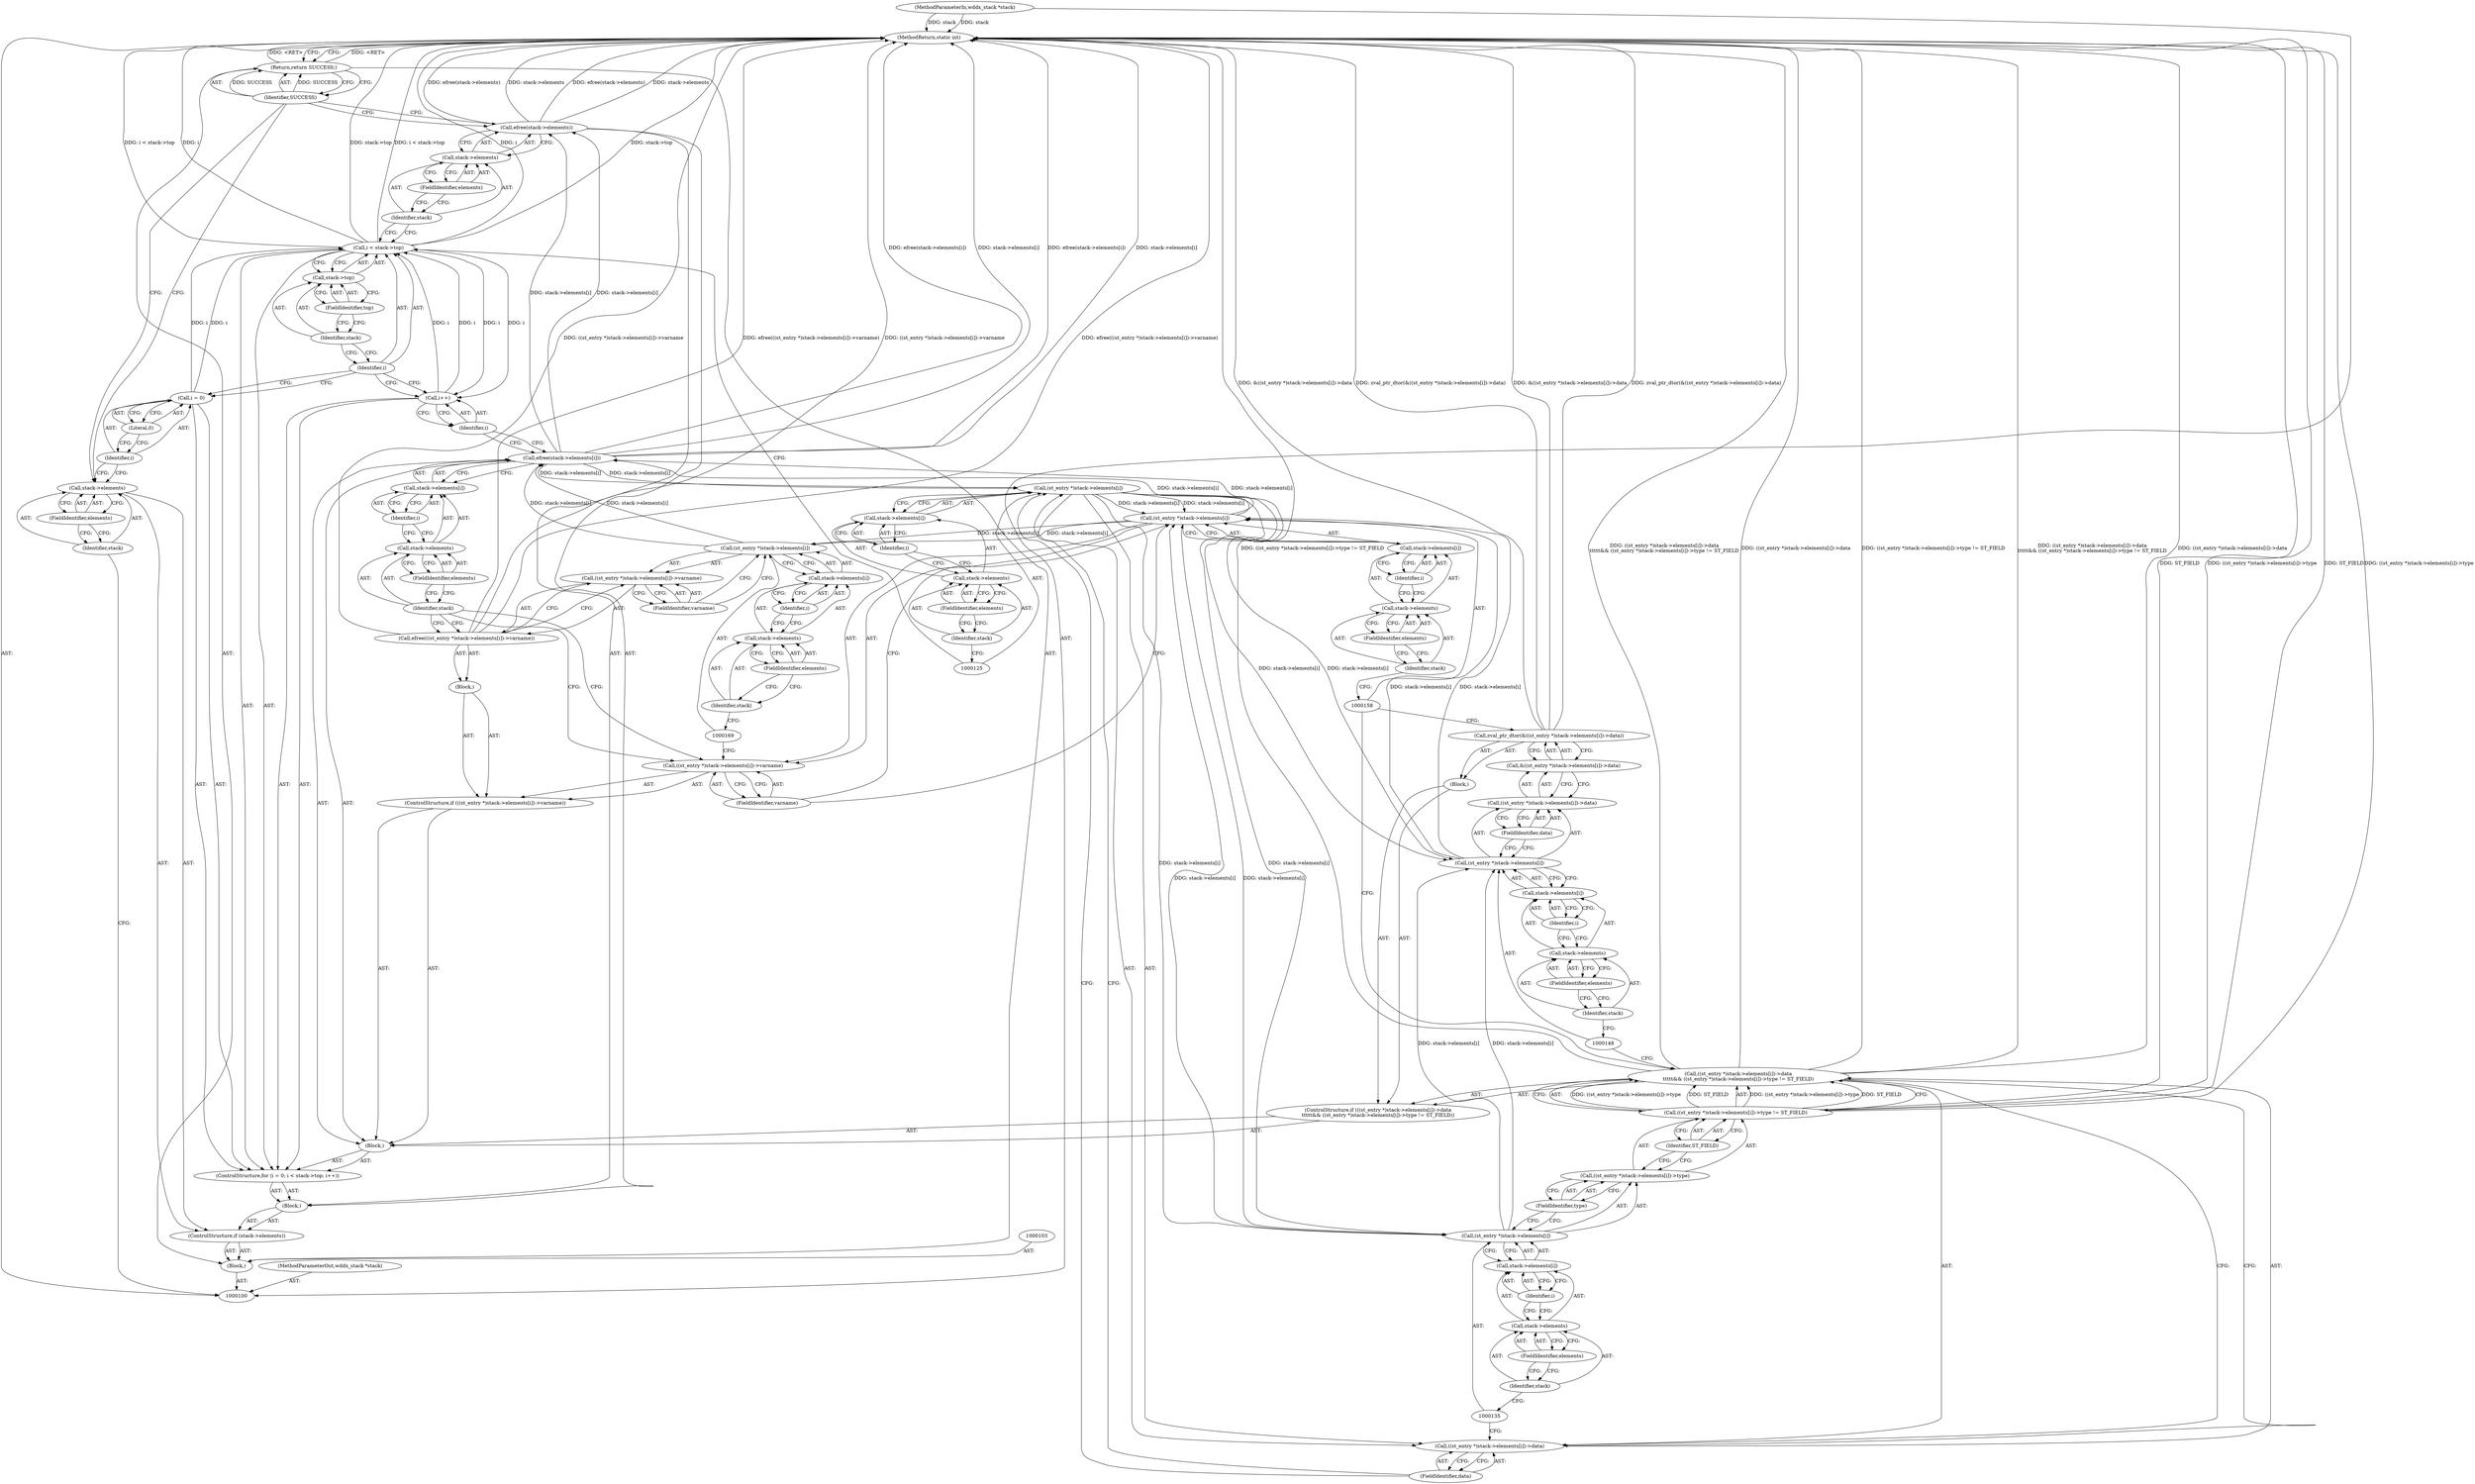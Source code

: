 digraph "0_php-src_b88393f08a558eec14964a55d3c680fe67407712?w=1" {
"1000188" [label="(MethodReturn,static int)"];
"1000101" [label="(MethodParameterIn,wddx_stack *stack)"];
"1000246" [label="(MethodParameterOut,wddx_stack *stack)"];
"1000159" [label="(Call,stack->elements[i])"];
"1000160" [label="(Call,stack->elements)"];
"1000161" [label="(Identifier,stack)"];
"1000162" [label="(FieldIdentifier,elements)"];
"1000163" [label="(Identifier,i)"];
"1000155" [label="(ControlStructure,if (((st_entry *)stack->elements[i])->varname))"];
"1000164" [label="(FieldIdentifier,varname)"];
"1000165" [label="(Block,)"];
"1000156" [label="(Call,((st_entry *)stack->elements[i])->varname)"];
"1000157" [label="(Call,(st_entry *)stack->elements[i])"];
"1000167" [label="(Call,((st_entry *)stack->elements[i])->varname)"];
"1000168" [label="(Call,(st_entry *)stack->elements[i])"];
"1000170" [label="(Call,stack->elements[i])"];
"1000171" [label="(Call,stack->elements)"];
"1000172" [label="(Identifier,stack)"];
"1000173" [label="(FieldIdentifier,elements)"];
"1000174" [label="(Identifier,i)"];
"1000166" [label="(Call,efree(((st_entry *)stack->elements[i])->varname))"];
"1000175" [label="(FieldIdentifier,varname)"];
"1000180" [label="(FieldIdentifier,elements)"];
"1000181" [label="(Identifier,i)"];
"1000176" [label="(Call,efree(stack->elements[i]))"];
"1000177" [label="(Call,stack->elements[i])"];
"1000178" [label="(Call,stack->elements)"];
"1000179" [label="(Identifier,stack)"];
"1000185" [label="(FieldIdentifier,elements)"];
"1000182" [label="(Call,efree(stack->elements))"];
"1000183" [label="(Call,stack->elements)"];
"1000184" [label="(Identifier,stack)"];
"1000186" [label="(Return,return SUCCESS;)"];
"1000187" [label="(Identifier,SUCCESS)"];
"1000102" [label="(Block,)"];
"1000107" [label="(FieldIdentifier,elements)"];
"1000104" [label="(ControlStructure,if (stack->elements))"];
"1000108" [label="(Block,)"];
"1000105" [label="(Call,stack->elements)"];
"1000106" [label="(Identifier,stack)"];
"1000112" [label="(Literal,0)"];
"1000113" [label="(Call,i < stack->top)"];
"1000114" [label="(Identifier,i)"];
"1000115" [label="(Call,stack->top)"];
"1000116" [label="(Identifier,stack)"];
"1000117" [label="(FieldIdentifier,top)"];
"1000109" [label="(ControlStructure,for (i = 0; i < stack->top; i++))"];
"1000118" [label="(Call,i++)"];
"1000119" [label="(Identifier,i)"];
"1000120" [label="(Block,)"];
"1000110" [label="(Call,i = 0)"];
"1000111" [label="(Identifier,i)"];
"1000126" [label="(Call,stack->elements[i])"];
"1000127" [label="(Call,stack->elements)"];
"1000128" [label="(Identifier,stack)"];
"1000129" [label="(FieldIdentifier,elements)"];
"1000121" [label="(ControlStructure,if (((st_entry *)stack->elements[i])->data\n\t\t\t\t\t&& ((st_entry *)stack->elements[i])->type != ST_FIELD))"];
"1000130" [label="(Identifier,i)"];
"1000131" [label="(FieldIdentifier,data)"];
"1000122" [label="(Call,((st_entry *)stack->elements[i])->data\n\t\t\t\t\t&& ((st_entry *)stack->elements[i])->type != ST_FIELD)"];
"1000123" [label="(Call,((st_entry *)stack->elements[i])->data)"];
"1000124" [label="(Call,(st_entry *)stack->elements[i])"];
"1000136" [label="(Call,stack->elements[i])"];
"1000137" [label="(Call,stack->elements)"];
"1000138" [label="(Identifier,stack)"];
"1000139" [label="(FieldIdentifier,elements)"];
"1000140" [label="(Identifier,i)"];
"1000141" [label="(FieldIdentifier,type)"];
"1000142" [label="(Identifier,ST_FIELD)"];
"1000143" [label="(Block,)"];
"1000132" [label="(Call,((st_entry *)stack->elements[i])->type != ST_FIELD)"];
"1000133" [label="(Call,((st_entry *)stack->elements[i])->type)"];
"1000134" [label="(Call,(st_entry *)stack->elements[i])"];
"1000145" [label="(Call,&((st_entry *)stack->elements[i])->data)"];
"1000146" [label="(Call,((st_entry *)stack->elements[i])->data)"];
"1000147" [label="(Call,(st_entry *)stack->elements[i])"];
"1000149" [label="(Call,stack->elements[i])"];
"1000150" [label="(Call,stack->elements)"];
"1000151" [label="(Identifier,stack)"];
"1000152" [label="(FieldIdentifier,elements)"];
"1000153" [label="(Identifier,i)"];
"1000144" [label="(Call,zval_ptr_dtor(&((st_entry *)stack->elements[i])->data))"];
"1000154" [label="(FieldIdentifier,data)"];
"1000188" -> "1000100"  [label="AST: "];
"1000188" -> "1000186"  [label="CFG: "];
"1000182" -> "1000188"  [label="DDG: efree(stack->elements)"];
"1000182" -> "1000188"  [label="DDG: stack->elements"];
"1000132" -> "1000188"  [label="DDG: ST_FIELD"];
"1000132" -> "1000188"  [label="DDG: ((st_entry *)stack->elements[i])->type"];
"1000113" -> "1000188"  [label="DDG: i"];
"1000113" -> "1000188"  [label="DDG: stack->top"];
"1000113" -> "1000188"  [label="DDG: i < stack->top"];
"1000166" -> "1000188"  [label="DDG: efree(((st_entry *)stack->elements[i])->varname)"];
"1000166" -> "1000188"  [label="DDG: ((st_entry *)stack->elements[i])->varname"];
"1000176" -> "1000188"  [label="DDG: efree(stack->elements[i])"];
"1000176" -> "1000188"  [label="DDG: stack->elements[i]"];
"1000122" -> "1000188"  [label="DDG: ((st_entry *)stack->elements[i])->data"];
"1000122" -> "1000188"  [label="DDG: ((st_entry *)stack->elements[i])->type != ST_FIELD"];
"1000122" -> "1000188"  [label="DDG: ((st_entry *)stack->elements[i])->data\n\t\t\t\t\t&& ((st_entry *)stack->elements[i])->type != ST_FIELD"];
"1000144" -> "1000188"  [label="DDG: zval_ptr_dtor(&((st_entry *)stack->elements[i])->data)"];
"1000144" -> "1000188"  [label="DDG: &((st_entry *)stack->elements[i])->data"];
"1000101" -> "1000188"  [label="DDG: stack"];
"1000186" -> "1000188"  [label="DDG: <RET>"];
"1000101" -> "1000100"  [label="AST: "];
"1000101" -> "1000188"  [label="DDG: stack"];
"1000246" -> "1000100"  [label="AST: "];
"1000159" -> "1000157"  [label="AST: "];
"1000159" -> "1000163"  [label="CFG: "];
"1000160" -> "1000159"  [label="AST: "];
"1000163" -> "1000159"  [label="AST: "];
"1000157" -> "1000159"  [label="CFG: "];
"1000160" -> "1000159"  [label="AST: "];
"1000160" -> "1000162"  [label="CFG: "];
"1000161" -> "1000160"  [label="AST: "];
"1000162" -> "1000160"  [label="AST: "];
"1000163" -> "1000160"  [label="CFG: "];
"1000161" -> "1000160"  [label="AST: "];
"1000161" -> "1000158"  [label="CFG: "];
"1000162" -> "1000161"  [label="CFG: "];
"1000162" -> "1000160"  [label="AST: "];
"1000162" -> "1000161"  [label="CFG: "];
"1000160" -> "1000162"  [label="CFG: "];
"1000163" -> "1000159"  [label="AST: "];
"1000163" -> "1000160"  [label="CFG: "];
"1000159" -> "1000163"  [label="CFG: "];
"1000155" -> "1000120"  [label="AST: "];
"1000156" -> "1000155"  [label="AST: "];
"1000165" -> "1000155"  [label="AST: "];
"1000164" -> "1000156"  [label="AST: "];
"1000164" -> "1000157"  [label="CFG: "];
"1000156" -> "1000164"  [label="CFG: "];
"1000165" -> "1000155"  [label="AST: "];
"1000166" -> "1000165"  [label="AST: "];
"1000156" -> "1000155"  [label="AST: "];
"1000156" -> "1000164"  [label="CFG: "];
"1000157" -> "1000156"  [label="AST: "];
"1000164" -> "1000156"  [label="AST: "];
"1000169" -> "1000156"  [label="CFG: "];
"1000179" -> "1000156"  [label="CFG: "];
"1000157" -> "1000156"  [label="AST: "];
"1000157" -> "1000159"  [label="CFG: "];
"1000158" -> "1000157"  [label="AST: "];
"1000159" -> "1000157"  [label="AST: "];
"1000164" -> "1000157"  [label="CFG: "];
"1000124" -> "1000157"  [label="DDG: stack->elements[i]"];
"1000147" -> "1000157"  [label="DDG: stack->elements[i]"];
"1000134" -> "1000157"  [label="DDG: stack->elements[i]"];
"1000157" -> "1000168"  [label="DDG: stack->elements[i]"];
"1000157" -> "1000176"  [label="DDG: stack->elements[i]"];
"1000167" -> "1000166"  [label="AST: "];
"1000167" -> "1000175"  [label="CFG: "];
"1000168" -> "1000167"  [label="AST: "];
"1000175" -> "1000167"  [label="AST: "];
"1000166" -> "1000167"  [label="CFG: "];
"1000168" -> "1000167"  [label="AST: "];
"1000168" -> "1000170"  [label="CFG: "];
"1000169" -> "1000168"  [label="AST: "];
"1000170" -> "1000168"  [label="AST: "];
"1000175" -> "1000168"  [label="CFG: "];
"1000157" -> "1000168"  [label="DDG: stack->elements[i]"];
"1000168" -> "1000176"  [label="DDG: stack->elements[i]"];
"1000170" -> "1000168"  [label="AST: "];
"1000170" -> "1000174"  [label="CFG: "];
"1000171" -> "1000170"  [label="AST: "];
"1000174" -> "1000170"  [label="AST: "];
"1000168" -> "1000170"  [label="CFG: "];
"1000171" -> "1000170"  [label="AST: "];
"1000171" -> "1000173"  [label="CFG: "];
"1000172" -> "1000171"  [label="AST: "];
"1000173" -> "1000171"  [label="AST: "];
"1000174" -> "1000171"  [label="CFG: "];
"1000172" -> "1000171"  [label="AST: "];
"1000172" -> "1000169"  [label="CFG: "];
"1000173" -> "1000172"  [label="CFG: "];
"1000173" -> "1000171"  [label="AST: "];
"1000173" -> "1000172"  [label="CFG: "];
"1000171" -> "1000173"  [label="CFG: "];
"1000174" -> "1000170"  [label="AST: "];
"1000174" -> "1000171"  [label="CFG: "];
"1000170" -> "1000174"  [label="CFG: "];
"1000166" -> "1000165"  [label="AST: "];
"1000166" -> "1000167"  [label="CFG: "];
"1000167" -> "1000166"  [label="AST: "];
"1000179" -> "1000166"  [label="CFG: "];
"1000166" -> "1000188"  [label="DDG: efree(((st_entry *)stack->elements[i])->varname)"];
"1000166" -> "1000188"  [label="DDG: ((st_entry *)stack->elements[i])->varname"];
"1000175" -> "1000167"  [label="AST: "];
"1000175" -> "1000168"  [label="CFG: "];
"1000167" -> "1000175"  [label="CFG: "];
"1000180" -> "1000178"  [label="AST: "];
"1000180" -> "1000179"  [label="CFG: "];
"1000178" -> "1000180"  [label="CFG: "];
"1000181" -> "1000177"  [label="AST: "];
"1000181" -> "1000178"  [label="CFG: "];
"1000177" -> "1000181"  [label="CFG: "];
"1000176" -> "1000120"  [label="AST: "];
"1000176" -> "1000177"  [label="CFG: "];
"1000177" -> "1000176"  [label="AST: "];
"1000119" -> "1000176"  [label="CFG: "];
"1000176" -> "1000188"  [label="DDG: efree(stack->elements[i])"];
"1000176" -> "1000188"  [label="DDG: stack->elements[i]"];
"1000176" -> "1000124"  [label="DDG: stack->elements[i]"];
"1000157" -> "1000176"  [label="DDG: stack->elements[i]"];
"1000168" -> "1000176"  [label="DDG: stack->elements[i]"];
"1000176" -> "1000182"  [label="DDG: stack->elements[i]"];
"1000177" -> "1000176"  [label="AST: "];
"1000177" -> "1000181"  [label="CFG: "];
"1000178" -> "1000177"  [label="AST: "];
"1000181" -> "1000177"  [label="AST: "];
"1000176" -> "1000177"  [label="CFG: "];
"1000178" -> "1000177"  [label="AST: "];
"1000178" -> "1000180"  [label="CFG: "];
"1000179" -> "1000178"  [label="AST: "];
"1000180" -> "1000178"  [label="AST: "];
"1000181" -> "1000178"  [label="CFG: "];
"1000179" -> "1000178"  [label="AST: "];
"1000179" -> "1000166"  [label="CFG: "];
"1000179" -> "1000156"  [label="CFG: "];
"1000180" -> "1000179"  [label="CFG: "];
"1000185" -> "1000183"  [label="AST: "];
"1000185" -> "1000184"  [label="CFG: "];
"1000183" -> "1000185"  [label="CFG: "];
"1000182" -> "1000108"  [label="AST: "];
"1000182" -> "1000183"  [label="CFG: "];
"1000183" -> "1000182"  [label="AST: "];
"1000187" -> "1000182"  [label="CFG: "];
"1000182" -> "1000188"  [label="DDG: efree(stack->elements)"];
"1000182" -> "1000188"  [label="DDG: stack->elements"];
"1000176" -> "1000182"  [label="DDG: stack->elements[i]"];
"1000183" -> "1000182"  [label="AST: "];
"1000183" -> "1000185"  [label="CFG: "];
"1000184" -> "1000183"  [label="AST: "];
"1000185" -> "1000183"  [label="AST: "];
"1000182" -> "1000183"  [label="CFG: "];
"1000184" -> "1000183"  [label="AST: "];
"1000184" -> "1000113"  [label="CFG: "];
"1000185" -> "1000184"  [label="CFG: "];
"1000186" -> "1000102"  [label="AST: "];
"1000186" -> "1000187"  [label="CFG: "];
"1000187" -> "1000186"  [label="AST: "];
"1000188" -> "1000186"  [label="CFG: "];
"1000186" -> "1000188"  [label="DDG: <RET>"];
"1000187" -> "1000186"  [label="DDG: SUCCESS"];
"1000187" -> "1000186"  [label="AST: "];
"1000187" -> "1000182"  [label="CFG: "];
"1000187" -> "1000105"  [label="CFG: "];
"1000186" -> "1000187"  [label="CFG: "];
"1000187" -> "1000186"  [label="DDG: SUCCESS"];
"1000102" -> "1000100"  [label="AST: "];
"1000103" -> "1000102"  [label="AST: "];
"1000104" -> "1000102"  [label="AST: "];
"1000186" -> "1000102"  [label="AST: "];
"1000107" -> "1000105"  [label="AST: "];
"1000107" -> "1000106"  [label="CFG: "];
"1000105" -> "1000107"  [label="CFG: "];
"1000104" -> "1000102"  [label="AST: "];
"1000105" -> "1000104"  [label="AST: "];
"1000108" -> "1000104"  [label="AST: "];
"1000108" -> "1000104"  [label="AST: "];
"1000109" -> "1000108"  [label="AST: "];
"1000182" -> "1000108"  [label="AST: "];
"1000105" -> "1000104"  [label="AST: "];
"1000105" -> "1000107"  [label="CFG: "];
"1000106" -> "1000105"  [label="AST: "];
"1000107" -> "1000105"  [label="AST: "];
"1000111" -> "1000105"  [label="CFG: "];
"1000187" -> "1000105"  [label="CFG: "];
"1000106" -> "1000105"  [label="AST: "];
"1000106" -> "1000100"  [label="CFG: "];
"1000107" -> "1000106"  [label="CFG: "];
"1000112" -> "1000110"  [label="AST: "];
"1000112" -> "1000111"  [label="CFG: "];
"1000110" -> "1000112"  [label="CFG: "];
"1000113" -> "1000109"  [label="AST: "];
"1000113" -> "1000115"  [label="CFG: "];
"1000114" -> "1000113"  [label="AST: "];
"1000115" -> "1000113"  [label="AST: "];
"1000125" -> "1000113"  [label="CFG: "];
"1000184" -> "1000113"  [label="CFG: "];
"1000113" -> "1000188"  [label="DDG: i"];
"1000113" -> "1000188"  [label="DDG: stack->top"];
"1000113" -> "1000188"  [label="DDG: i < stack->top"];
"1000118" -> "1000113"  [label="DDG: i"];
"1000110" -> "1000113"  [label="DDG: i"];
"1000113" -> "1000118"  [label="DDG: i"];
"1000114" -> "1000113"  [label="AST: "];
"1000114" -> "1000110"  [label="CFG: "];
"1000114" -> "1000118"  [label="CFG: "];
"1000116" -> "1000114"  [label="CFG: "];
"1000115" -> "1000113"  [label="AST: "];
"1000115" -> "1000117"  [label="CFG: "];
"1000116" -> "1000115"  [label="AST: "];
"1000117" -> "1000115"  [label="AST: "];
"1000113" -> "1000115"  [label="CFG: "];
"1000116" -> "1000115"  [label="AST: "];
"1000116" -> "1000114"  [label="CFG: "];
"1000117" -> "1000116"  [label="CFG: "];
"1000117" -> "1000115"  [label="AST: "];
"1000117" -> "1000116"  [label="CFG: "];
"1000115" -> "1000117"  [label="CFG: "];
"1000109" -> "1000108"  [label="AST: "];
"1000110" -> "1000109"  [label="AST: "];
"1000113" -> "1000109"  [label="AST: "];
"1000118" -> "1000109"  [label="AST: "];
"1000120" -> "1000109"  [label="AST: "];
"1000118" -> "1000109"  [label="AST: "];
"1000118" -> "1000119"  [label="CFG: "];
"1000119" -> "1000118"  [label="AST: "];
"1000114" -> "1000118"  [label="CFG: "];
"1000118" -> "1000113"  [label="DDG: i"];
"1000113" -> "1000118"  [label="DDG: i"];
"1000119" -> "1000118"  [label="AST: "];
"1000119" -> "1000176"  [label="CFG: "];
"1000118" -> "1000119"  [label="CFG: "];
"1000120" -> "1000109"  [label="AST: "];
"1000121" -> "1000120"  [label="AST: "];
"1000155" -> "1000120"  [label="AST: "];
"1000176" -> "1000120"  [label="AST: "];
"1000110" -> "1000109"  [label="AST: "];
"1000110" -> "1000112"  [label="CFG: "];
"1000111" -> "1000110"  [label="AST: "];
"1000112" -> "1000110"  [label="AST: "];
"1000114" -> "1000110"  [label="CFG: "];
"1000110" -> "1000113"  [label="DDG: i"];
"1000111" -> "1000110"  [label="AST: "];
"1000111" -> "1000105"  [label="CFG: "];
"1000112" -> "1000111"  [label="CFG: "];
"1000126" -> "1000124"  [label="AST: "];
"1000126" -> "1000130"  [label="CFG: "];
"1000127" -> "1000126"  [label="AST: "];
"1000130" -> "1000126"  [label="AST: "];
"1000124" -> "1000126"  [label="CFG: "];
"1000127" -> "1000126"  [label="AST: "];
"1000127" -> "1000129"  [label="CFG: "];
"1000128" -> "1000127"  [label="AST: "];
"1000129" -> "1000127"  [label="AST: "];
"1000130" -> "1000127"  [label="CFG: "];
"1000128" -> "1000127"  [label="AST: "];
"1000128" -> "1000125"  [label="CFG: "];
"1000129" -> "1000128"  [label="CFG: "];
"1000129" -> "1000127"  [label="AST: "];
"1000129" -> "1000128"  [label="CFG: "];
"1000127" -> "1000129"  [label="CFG: "];
"1000121" -> "1000120"  [label="AST: "];
"1000122" -> "1000121"  [label="AST: "];
"1000143" -> "1000121"  [label="AST: "];
"1000130" -> "1000126"  [label="AST: "];
"1000130" -> "1000127"  [label="CFG: "];
"1000126" -> "1000130"  [label="CFG: "];
"1000131" -> "1000123"  [label="AST: "];
"1000131" -> "1000124"  [label="CFG: "];
"1000123" -> "1000131"  [label="CFG: "];
"1000122" -> "1000121"  [label="AST: "];
"1000122" -> "1000123"  [label="CFG: "];
"1000122" -> "1000132"  [label="CFG: "];
"1000123" -> "1000122"  [label="AST: "];
"1000132" -> "1000122"  [label="AST: "];
"1000148" -> "1000122"  [label="CFG: "];
"1000158" -> "1000122"  [label="CFG: "];
"1000122" -> "1000188"  [label="DDG: ((st_entry *)stack->elements[i])->data"];
"1000122" -> "1000188"  [label="DDG: ((st_entry *)stack->elements[i])->type != ST_FIELD"];
"1000122" -> "1000188"  [label="DDG: ((st_entry *)stack->elements[i])->data\n\t\t\t\t\t&& ((st_entry *)stack->elements[i])->type != ST_FIELD"];
"1000132" -> "1000122"  [label="DDG: ((st_entry *)stack->elements[i])->type"];
"1000132" -> "1000122"  [label="DDG: ST_FIELD"];
"1000123" -> "1000122"  [label="AST: "];
"1000123" -> "1000131"  [label="CFG: "];
"1000124" -> "1000123"  [label="AST: "];
"1000131" -> "1000123"  [label="AST: "];
"1000135" -> "1000123"  [label="CFG: "];
"1000122" -> "1000123"  [label="CFG: "];
"1000124" -> "1000123"  [label="AST: "];
"1000124" -> "1000126"  [label="CFG: "];
"1000125" -> "1000124"  [label="AST: "];
"1000126" -> "1000124"  [label="AST: "];
"1000131" -> "1000124"  [label="CFG: "];
"1000176" -> "1000124"  [label="DDG: stack->elements[i]"];
"1000124" -> "1000134"  [label="DDG: stack->elements[i]"];
"1000124" -> "1000147"  [label="DDG: stack->elements[i]"];
"1000124" -> "1000157"  [label="DDG: stack->elements[i]"];
"1000136" -> "1000134"  [label="AST: "];
"1000136" -> "1000140"  [label="CFG: "];
"1000137" -> "1000136"  [label="AST: "];
"1000140" -> "1000136"  [label="AST: "];
"1000134" -> "1000136"  [label="CFG: "];
"1000137" -> "1000136"  [label="AST: "];
"1000137" -> "1000139"  [label="CFG: "];
"1000138" -> "1000137"  [label="AST: "];
"1000139" -> "1000137"  [label="AST: "];
"1000140" -> "1000137"  [label="CFG: "];
"1000138" -> "1000137"  [label="AST: "];
"1000138" -> "1000135"  [label="CFG: "];
"1000139" -> "1000138"  [label="CFG: "];
"1000139" -> "1000137"  [label="AST: "];
"1000139" -> "1000138"  [label="CFG: "];
"1000137" -> "1000139"  [label="CFG: "];
"1000140" -> "1000136"  [label="AST: "];
"1000140" -> "1000137"  [label="CFG: "];
"1000136" -> "1000140"  [label="CFG: "];
"1000141" -> "1000133"  [label="AST: "];
"1000141" -> "1000134"  [label="CFG: "];
"1000133" -> "1000141"  [label="CFG: "];
"1000142" -> "1000132"  [label="AST: "];
"1000142" -> "1000133"  [label="CFG: "];
"1000132" -> "1000142"  [label="CFG: "];
"1000143" -> "1000121"  [label="AST: "];
"1000144" -> "1000143"  [label="AST: "];
"1000132" -> "1000122"  [label="AST: "];
"1000132" -> "1000142"  [label="CFG: "];
"1000133" -> "1000132"  [label="AST: "];
"1000142" -> "1000132"  [label="AST: "];
"1000122" -> "1000132"  [label="CFG: "];
"1000132" -> "1000188"  [label="DDG: ST_FIELD"];
"1000132" -> "1000188"  [label="DDG: ((st_entry *)stack->elements[i])->type"];
"1000132" -> "1000122"  [label="DDG: ((st_entry *)stack->elements[i])->type"];
"1000132" -> "1000122"  [label="DDG: ST_FIELD"];
"1000133" -> "1000132"  [label="AST: "];
"1000133" -> "1000141"  [label="CFG: "];
"1000134" -> "1000133"  [label="AST: "];
"1000141" -> "1000133"  [label="AST: "];
"1000142" -> "1000133"  [label="CFG: "];
"1000134" -> "1000133"  [label="AST: "];
"1000134" -> "1000136"  [label="CFG: "];
"1000135" -> "1000134"  [label="AST: "];
"1000136" -> "1000134"  [label="AST: "];
"1000141" -> "1000134"  [label="CFG: "];
"1000124" -> "1000134"  [label="DDG: stack->elements[i]"];
"1000134" -> "1000147"  [label="DDG: stack->elements[i]"];
"1000134" -> "1000157"  [label="DDG: stack->elements[i]"];
"1000145" -> "1000144"  [label="AST: "];
"1000145" -> "1000146"  [label="CFG: "];
"1000146" -> "1000145"  [label="AST: "];
"1000144" -> "1000145"  [label="CFG: "];
"1000146" -> "1000145"  [label="AST: "];
"1000146" -> "1000154"  [label="CFG: "];
"1000147" -> "1000146"  [label="AST: "];
"1000154" -> "1000146"  [label="AST: "];
"1000145" -> "1000146"  [label="CFG: "];
"1000147" -> "1000146"  [label="AST: "];
"1000147" -> "1000149"  [label="CFG: "];
"1000148" -> "1000147"  [label="AST: "];
"1000149" -> "1000147"  [label="AST: "];
"1000154" -> "1000147"  [label="CFG: "];
"1000124" -> "1000147"  [label="DDG: stack->elements[i]"];
"1000134" -> "1000147"  [label="DDG: stack->elements[i]"];
"1000147" -> "1000157"  [label="DDG: stack->elements[i]"];
"1000149" -> "1000147"  [label="AST: "];
"1000149" -> "1000153"  [label="CFG: "];
"1000150" -> "1000149"  [label="AST: "];
"1000153" -> "1000149"  [label="AST: "];
"1000147" -> "1000149"  [label="CFG: "];
"1000150" -> "1000149"  [label="AST: "];
"1000150" -> "1000152"  [label="CFG: "];
"1000151" -> "1000150"  [label="AST: "];
"1000152" -> "1000150"  [label="AST: "];
"1000153" -> "1000150"  [label="CFG: "];
"1000151" -> "1000150"  [label="AST: "];
"1000151" -> "1000148"  [label="CFG: "];
"1000152" -> "1000151"  [label="CFG: "];
"1000152" -> "1000150"  [label="AST: "];
"1000152" -> "1000151"  [label="CFG: "];
"1000150" -> "1000152"  [label="CFG: "];
"1000153" -> "1000149"  [label="AST: "];
"1000153" -> "1000150"  [label="CFG: "];
"1000149" -> "1000153"  [label="CFG: "];
"1000144" -> "1000143"  [label="AST: "];
"1000144" -> "1000145"  [label="CFG: "];
"1000145" -> "1000144"  [label="AST: "];
"1000158" -> "1000144"  [label="CFG: "];
"1000144" -> "1000188"  [label="DDG: zval_ptr_dtor(&((st_entry *)stack->elements[i])->data)"];
"1000144" -> "1000188"  [label="DDG: &((st_entry *)stack->elements[i])->data"];
"1000154" -> "1000146"  [label="AST: "];
"1000154" -> "1000147"  [label="CFG: "];
"1000146" -> "1000154"  [label="CFG: "];
}
